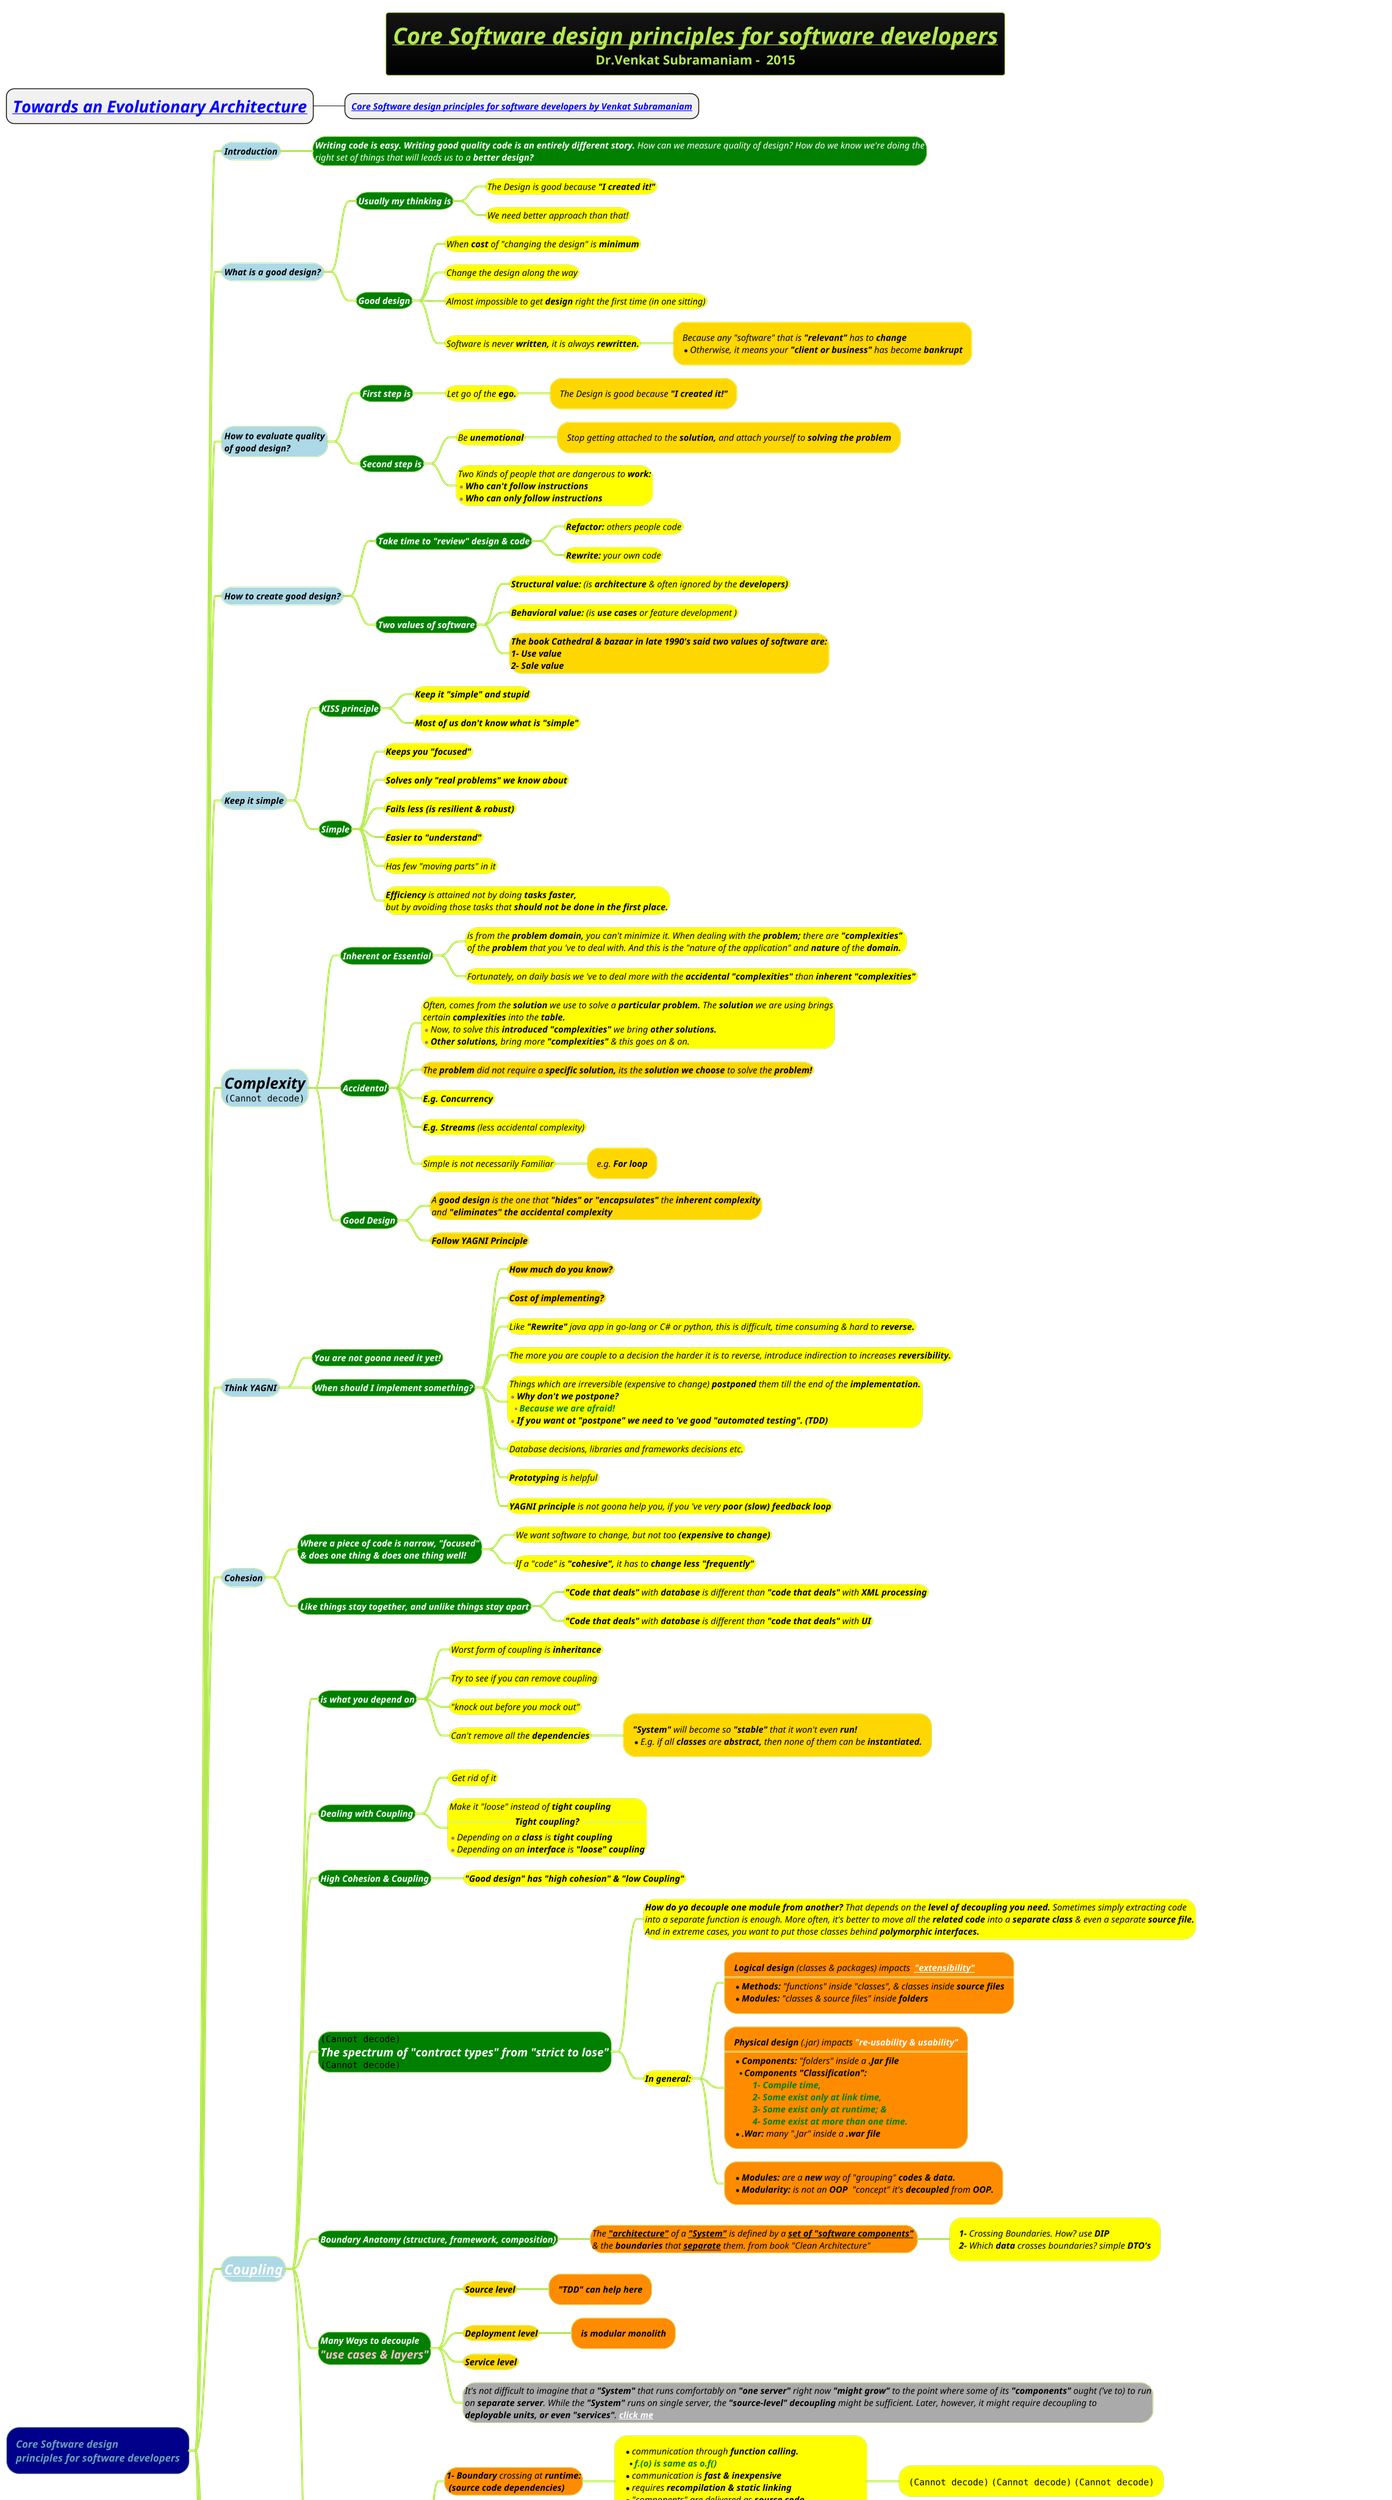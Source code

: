 @startmindmap
title =<i><b><u>Core Software design principles for software developers\nDr.Venkat Subramaniam -  2015
* =<i><b>[[docs/3-programming-languages/Venkat-Subramaniam/Towards-an-Evolutionary-Architecture.puml Towards an Evolutionary Architecture]]
** <i><b>[[https://www.youtube.com/watch?v=llGgO74uXMI&ab_channel=Devoxx Core Software design principles for software developers by Venkat Subramaniam]]
!theme hacker

*[#darkblue] <i>Core Software design \n<i>principles for software developers
**[#lightblue] <i><color #black><size:14>Introduction
***[#green]:<i><color #white><size:14>**Writing code is easy. Writing good quality code is an entirely different story.** How can we measure quality of design? How do we know we're doing the
<i><color #white><size:14>right set of things that will leads us to a <b>better design?;

**[#lightblue] <i><color #black><size:14>What is a good design?
***[#green] <i><color #white><size:14><b>Usually my thinking is
****[#yellow] <i><color #black><size:14>The Design is good because <b>"I created it!"
****[#yellow] <i><color #black><size:14>We need better approach than that!
***[#green] <i><color #white><size:14><b>Good design
****[#yellow] <i><color #black><size:14>When **cost** of "changing the design" is <b>minimum
****[#yellow] <i><color #black><size:14>Change the design along the way
****[#yellow] <i><color #black><size:14>Almost impossible to get **design** right the first time (in one sitting)
****[#yellow] <i><color #black><size:14>Software is never **written,** it is always <b>rewritten.
*****[#gold] <i><color #black><size:14>Because any "software" that is **"relevant"** has to <b>change\n*<i><color #black><size:14>Otherwise, it means your **"client or business"** has become <b>bankrupt
**[#lightblue] <i><color #black><size:14>How to evaluate quality\n<i><color #black><size:14>of good design?
***[#green] <i><color #white><size:14><b>First step is
****[#yellow] <i><color #black><size:14>Let go of the <b>ego.
*****[#gold] <i><color #black><size:14>The Design is good because <b>"I created it!"
***[#green] <i><color #white><size:14><b>Second step is
****[#yellow] <i><color #black><size:14>Be <b>unemotional
*****[#gold] <i><color #black><size:14>Stop getting attached to the **solution,** and attach yourself to <b>solving the problem
****[#yellow] <i><color #black><size:14>Two Kinds of people that are dangerous to <b>work:\n*<b><i><color #black><size:14>Who can't follow instructions \n*<b><i><color #black><size:14>Who can only follow instructions
**[#lightblue] <i><color #black><size:14>How to create good design?
***[#green] <i><color #white><size:14><b>Take time to "review" design & code
****[#yellow] <i><color #black><size:14><b>Refactor:</b> others people code
****[#yellow] <i><color #black><size:14><b>Rewrite:</b> your own code
***[#green] <i><color #white><size:14><b>Two values of software
****[#yellow] <i><color #black><size:14><b>Structural value: </b>(is **architecture** & often ignored by the <b>developers)
****[#yellow] <i><color #black><size:14><b>Behavioral value: </b>(is **use cases** or feature development )
****[#gold] <i><color #black><size:14><b>The book Cathedral & bazaar in late 1990's said two values of software are:\n<i><color #black><size:14><b>1- Use value\n<i><color #black><size:14><b>2- Sale value
**[#lightblue] <i><color #black><size:14>Keep it simple
***[#green] <i><color #white><size:14><b>KISS principle
****[#yellow] <i><color #black><size:14><b>Keep it "simple" and stupid
****[#yellow] <i><color #black><size:14><b>Most of us don't know what is <b>"simple"
***[#green] <i><color #white><size:14><b>Simple
****[#yellow] <i><color #black><size:14><b>Keeps you "focused"
****[#yellow] <i><color #black><size:14><b>Solves only "real problems" we know about
****[#yellow] <i><color #black><size:14><b>Fails less (is resilient & robust)
****[#yellow] <i><color #black><size:14><b>Easier to "understand"
****[#yellow] <i><color #black><size:14>Has few "moving parts" in it
****[#yellow] <i><color #black><size:14><b>Efficiency</b> is attained not by doing <b>tasks faster,\n<i><color #black><size:14>but by avoiding those tasks that <b>should not be done in the first place.
**[#lightblue] <i><color #black><size:24>Complexity\n<img:images/img_32.png>
***[#green] <i><color #white><size:14><b>Inherent or Essential
****[#yellow] <i><color #black><size:14>is from the **problem domain,** you can't minimize it. When dealing with the **problem;** there are **"complexities"** \n<i><color #black><size:14>of the **problem** that you 've to deal with. And this is the "nature of the application" and **nature** of the <b>domain.
****[#yellow] <i><color #black><size:14>Fortunately, on daily basis we 've to deal more with the <b>accidental "complexities"</b> than <b>inherent "complexities"
***[#green] <i><color #white><size:14><b>Accidental
****[#yellow]:<i><color #black><size:14>Often, comes from the **solution** we use to solve a **particular problem.** The **solution** we are using brings
<i><color #black><size:14>certain **complexities** into the <b>table.
*<i><color #black><size:14>Now, to solve this **introduced "complexities"** we bring <b>other solutions.
*<i><color #black><size:14>**Other solutions,** bring more **"complexities"** & this goes on & on.;
****[#gold] <i><color #black><size:14>The **problem** did not require a **specific solution,** its the **solution we choose** to solve the <b>problem!
****[#yellow] <i><color #black><size:14><b>E.g. Concurrency
****[#yellow] <i><color #black><size:14><b>E.g. Streams </b>(less accidental complexity)
****[#yellow] <i><color #black><size:14>Simple is not necessarily Familiar
*****[#gold] <i><color #black><size:14>e.g. <b>For loop
***[#green] <i><color #white><size:14><b>Good Design
****[#gold] <i><color #black><size:14>A **good design** is the one that **"hides" or "encapsulates"** the <b>inherent complexity\n<i><color #black><size:14>and <b>"eliminates" the <b>accidental complexity
****[#gold] <i><color #black><size:14><b>Follow YAGNI Principle
**[#lightblue] <i><color #black><size:14>Think YAGNI
***[#green] <i><color #white><size:14><b>You are not goona need it yet!
***[#green] <i><color #white><size:14><b>When should I implement something?
****[#gold] <i><color #black><size:14><b>How much do you know?
****[#gold] <i><color #black><size:14><b>Cost of implementing?
****[#yellow] <i><color #black><size:14>Like **"Rewrite"** java app in go-lang or C# or python, this is difficult, time consuming & hard to <b>reverse.
****[#yellow] <i><color #black><size:14>The more you are couple to a decision the harder it is to reverse, introduce indirection to increases <b>reversibility.
****[#yellow] <i><color #black><size:14>Things which are irreversible (expensive to change) **postponed** them till the end of the <b>implementation.\n*<b><i><color #black><size:14>Why don't we postpone?\n**<b><i><color #green><size:14>Because we are afraid!\n*<b><i><color #black><size:14>If you want ot "postpone" we need to 've good "automated testing". (TDD)
****[#yellow] <i><color #black><size:14>Database decisions, libraries and frameworks decisions etc.
****[#yellow] <i><color #black><size:14>**Prototyping** is helpful
****[#yellow] <i><color #black><size:14>**YAGNI principle** is not goona help you, if you 've very <b>poor (slow) feedback loop
**[#lightblue] <i><color #black><size:14>Cohesion
***[#green] <i><color #white><size:14><b>Where a piece of code is narrow, "focused"\n<i><color #white><size:14><b>& does one thing & does one thing well!
****[#yellow] <i><color #black><size:14>We want software to change, but not too <b>(expensive to change)
****[#yellow] <i><color #black><size:14>If a "code" is **"cohesive",** it has to <b>change less "frequently"
***[#green] <i><color #white><size:14><b>Like things stay together, and unlike things stay apart
****[#yellow] <i><color #black><size:14>**"Code that deals"** with **database** is different than **"code that deals"** with <b>XML processing
****[#yellow] <i><color #black><size:14>**"Code that deals"** with **database** is different than **"code that deals"** with <b>UI
**[#lightblue] <i><color #black><size:22>[[docs/3-programming-languages/Venkat-Subramaniam/images/img_51.png Coupling]]
***[#green] <i><color #white><size:14><b>is what you depend on
****[#yellow] <i><color #black><size:14>Worst form of coupling is <b>inheritance
****[#yellow] <i><color #black><size:14>Try to see if you can remove coupling
****[#yellow] <i><color #black><size:14>"knock out before you mock out"
****[#yellow] <i><color #black><size:14>Can't remove all the <b>dependencies
*****[#gold] <i><color #black><size:14>**"System"** will become so **"stable"** that it won't even <b>run!\n*<i><color #black><size:14>E.g. if all **classes** are **abstract,** then none of them can be <b>instantiated.

***[#green] <b><i><color #white><size:14>Dealing with Coupling
****[#yellow] <i><color #black><size:14> Get rid of it
****[#yellow]:<i><color #black><size:14>Make it "loose" instead of <b>tight coupling
==<b><i><color #black><size:14>Tight coupling?==
*<i><color #black><size:14>Depending on a <b>class</b> is <b>tight coupling
*<i><color #black><size:14>Depending on an<b> interface</b> is <b>"loose" coupling;
***[#green] <i><color #white><b><size:14>High Cohesion & Coupling
****[#yellow] <i><color #black><size:14><b>"Good design" has "high cohesion" & "low Coupling"
***[#green] <i><color #white><b><size:14><img:images/img_42.png>\n<i><color #white><b><size:18>The spectrum of "contract types" from "strict to lose"\n<img:images/img_46.png>
****[#yellow]:<i><color #black><size:14>**How do yo decouple one module from another?** That depends on the **level of decoupling you need.** Sometimes simply extracting code
<i><color #black><size:14>into a separate function is enough. More often, it's better to move all the **related code** into a **separate class** & even a separate **source file.**
<i><color #black><size:14>And in extreme cases, you want to put those classes behind <b>polymorphic interfaces.;

****[#yellow] <i><color #black><b><size:14>In general:
*****[#darkorange]:<i><color #black><size:14>**Logical design** (classes & packages) impacts <color #white><b> [[docs/3-programming-languages/Venkat-Subramaniam/Towards-an-Evolutionary-Architecture.puml "extensibility"]]
====
*<i><color #black><size:14>**Methods:** "functions" inside "classes", & classes inside <b>source files
*<i><color #black><size:14>**Modules:** "classes & source files" inside <b>folders;
*****[#darkorange]:<i><color #black><size:14>**Physical design** (.jar) impacts <color #white><b>"re-usability & usability"
====
*<i><color #black><size:14>**Components:** "folders" inside a <b>.Jar file
**<i><color #black><size:14>**Components "Classification":**
<i><color #green><size:14><b>\t1- Compile time,
<i><color #green><size:14><b>\t2- Some exist only at link time,
<i><color #green><size:14><b>\t3- Some exist only at runtime; &
<i><color #green><size:14><b>\t4- Some exist at more than one time.
*<i><color #black><size:14>**.War:** many ".Jar" inside a <b>.war file;
*****[#darkorange] *<i><color #black><size:14>**Modules:** are a **new** way of "grouping" <b>codes & data.\n*<i><color #black><size:14>**Modularity:** is not an **OOP**  "concept" it's **decoupled** from <b>OOP.
***[#green] <i><color #white><b><size:14>Boundary Anatomy (structure, framework, composition)
****[#darkorange] <i><color #black><size:14>The **<u>"architecture"</u>** of a **<u>"System"</u>** is defined by a <u>**set of "software components"**</u> \n<i><color #black><size:14>& the **boundaries** that <u><b>separate</u> them. from book "Clean Architecture"
*****[#yellow] <i><color #black><size:14>**1-** Crossing Boundaries. How? use <b>DIP\n<i><color #black><size:14>**2-** Which **data** crosses boundaries? simple <b>DTO's
***[#green] <i><color #white><size:14><b>Many Ways to decouple \n<i><b><color:pink><size:18>"use cases & layers"
****[#gold] <i><color #black><size:14><b>Source level
*****[#darkorange] <i><color #black><size:14><b>"TDD" can help here
****[#gold] <i><color #black><size:14><b>Deployment level
*****[#darkorange] <i><color #black><size:14><b>is modular monolith
****[#gold] <i><color #black><size:14><b>Service level
****[#a]:<i><color #black><size:14>It's not difficult to imagine that a **"System"** that runs comfortably on **"one server"** right now **"might grow"** to the point where some of its **"components"** ought ('ve to) to run
<i><color #black><size:14>on **separate server**. While the **"System"** runs on single server, the **"source-level" decoupling** might be sufficient. Later, however, it might require decoupling to
<i><color #black><size:14>**deployable units, or even "services"**. <b>[[docs/3-programming-languages/Venkat-Subramaniam/images/img_54.jpg click me]];
***[#green] <i><color #white><b><size:14>Software component \n<i><color #white><b><size:14>boundaries means:
****[#darkorange] <i><color #black><size:14>**1- Boundary** crossing at <b>runtime:\n<i><color #black><size:14> <b>(source code dependencies)
*****[#yellow]:*<i><color #black><size:14>communication through <b>function calling.
**<i><color #green><size:14><b>f.(o) is same as o.f()
*<i><color #black><size:14>communication is <b>fast & inexpensive
*<i><color #black><size:14>requires <b>recompilation & static linking
*<i><color #black><size:14>"components" are delivered as <b>source code
*<i><color #black><size:14>function calling is on "same" <b>processor & address space;
******[#yellow] <i><color #black><size:14><img:images/img_48.png> <img:images/img_53.jpg> <img:images/img_49.png>
****[#darkorange] <i><color #black><size:14>**2- Deployment**\n<i><color #black><size:14><b>component boundary
*****[#yellow]:*<i><color #black><size:14>communication through <b>function calling
*<i><color #black><size:14>communication is <b>fast & inexpensive
*<i><color #green><size:14>requires <b>no recompilation & supports dynamic linking
**<i><color #green><size:14>**changes** to the **"source code"** in one **module/class** don't
<i><color #green><size:14>     force others to be <b>rebuilt & redoplyed.
*<i><color #green><size:14>"components" are delivered as <b>.Jar, DLL, .class files in java
*<i><color #black><size:14>function calling is on "same" <b>processor & address space;
******[#yellow] <i><color #black><size:14><img:images/img_47.png>    <img:images/img_50.png>
*******[#a]:<i><color #black><size:14>**[[docs/3-programming-languages/Venkat-Subramaniam/images/complexity-knowledge-and-Modularity.jpg Modularity]]** decreases the **model-code gap** & increases <b>"abstraction"
<img:images/img_53.png>
<i><color #black><size:14>Still **cost is higher** because you 've to know about <b>[[docs/3-programming-languages/Venkat-Subramaniam/images/complexity-knowledge-and-Modularity.jpg modularity]] click me;
****[#darkorange] <i><color #black><size:14>**3- Thread boundary**
*****[#yellow] <i><color #black><size:14>are not boundaries both **source code dependencies & deployment component boundary** can make use of <b>threads.
****[#darkorange] <i><color #black><size:14>**4- Local Process boundary**
*****[#a]:*<b><i><color #black><size:14>[[docs/books/1-books-backlog/operating-system/operating-system.puml local process "communicate" with each other using "socket, shared memory, IPC, mail boxes or message queues"]]
*<i><color #black><size:14>communication across **local process** boundaries involve:
**<i><color #black><size:14><b>[[docs/books/1-books-backlog/operating-system/operating-system.puml operating system calls, data marshalling & decoding, & inter-process context switches which are moderately expensive]]
*<i><color #black><size:14>communication is <b>fast & expensive
*<i><color #yellow><size:14>local processes can be <b>statically or dynamically linked
*<i><color #yellow><size:14>"components" are delivered in <b>binary or .Jar, DLL</b> or some equivalent form.
*<i><color #yellow><size:14>Processes execute on "same" <b>processor or multi-core but "separate address space". [[docs/books/1-books-backlog/operating-system/operating-system.puml click me]];
****[#darkorange] <i><color #black><size:14>**5- Services Boundary:**
*****[#yellow]:*<i><color #black><size:14>Service is a <b>process
*<i><color #black><size:14>"Service" don't depend upon <b>physical location
*<i><color #black><size:14>Two communicating "services" may, or may not, operate in the "same" <b><u>physical processor or multi-core machine.
*<i><color #black><size:14>The **"services"** assume that all **"communication"** take place <b>over the network.
*<i><color #black><size:14>**Communication** across **"service boundaries"** are very **slow** compared to <b>function calls;
**[#lightblue] <i><color #black><size:14>Keep it DRY!
***[#green] <i><color #white><b><size:14>Don't Repeat yourself
****[#yellow]:<i><color #black><size:14>Don't duplicate <b>code
====
*<i><color #black><size:14>Every "piece of knowledge" in a "System" should 've <b><u>single unambiguous authoritative representation
*<i><color #black><size:14>It "reduces" the "cost" of "development"
*<i><color #black><size:14>The future you will thank you!
*<i><color #black><size:14><b>Do code refactor!
**<i><color #black><size:14><b>Some tools:
*** <i><color #black><size:14><b>CPD (Copy paste detector)
*** <i><color #black><size:14><b>Simian (means monkey)</b> Detects code if you copy & pasted code at several places;

****[#yellow] <i><color #black><size:14>Don't duplicate <b>effort
*****[#gold] <i><color #black><size:14><b>A cascade change
**[#lightblue] <i><color #black><size:14>Focus on "Single Responsibility Principle"
***[#green] <i><color #white><size:14><b>Long Methods
****[#yellow]:<i><color #black><size:14><b>//Comment...

<i><color #black><size:14>Code...

<i><color #black><size:14><b>//Comment...

<i><color #black><size:14>Code...

<i><color #black><size:14><b>//Comment...

<i><color #black><size:14>Code...

<i><color #black><size:14><b>//Comment...

<i><color #black><size:14>Code...;
*****[#gold]:<i><color #black><size:14><b>Long Methods are bad:</b>
*<i><color #black><size:14>Hard to test <b>(TDD)
*<i><color #black><size:14>Hard to read
*<i><color #black><size:14>Hard to remember
*<i><color #black><size:14>Obscured business rules
*<i><color #black><size:14>Hard to <b>reuse
*<i><color #black><size:14>Leads to duplication
*<i><color #black><size:14>many reasons to change
*<i><color #black><size:14>Can't be optimized by anything
*<i><color #black><size:14>Lot of variables...
*<i><color #black><size:14>Not developer friendly
*<i><color #black><size:14><b>Mixed levels
*<i><color #black><size:14>Obsolete comments
*<i><color #black><size:14>Hard to debug <b>(victim);
******[#yellow] <i><color #black><size:14><b>Opposite of:\n*<i><color #black><size:14><b>High Cohesion\n*<i><color #black><size:14><b>Low Coupling
****[#yellow]:<i><color #black><size:14><b>How "long" is a "long method"?
*<i><color #black><size:14><b>The answer is <b>"SLAP"</b> (Single Level of Abstraction)
*<i><color #black><size:14>Don't comment "bad code" instead <b>refactor bad code
*<i><color #black><size:14>Don't comment **"What",** instead <b>comment "Why"
*<i><color #black><size:14>A good code is like a <b>joke
**<i><color #black><size:14>refactor it if it doesnt work;
***[#green] <i><color #white><size:14><b>SLAP
***[#green] <i><color #white><size:14><b>Compose Method Pattern
****[#gold] <i><color #black><size:14><b>Self documenting code
**[#lightblue] <i><color #black><size:14>Don't violate the \n<i><color #black><size:14>Open-Closed Principle (OCP)
***[#green] <i><color #white><size:14><b>"Software module" should be "open" for\n<i><color #white><size:14><b>"extension" but "closed" for "modification"
****[#gold] <i><color #black><size:14><b>Abstraction
****[#gold] <i><color #black><size:14><b>Polymorphism
***[#green] <i><color #white><size:14><b>Two options: to make an "enhancement":
****[#gold] <i><color #black><size:14><b>1- Change an existing code <size:20><&circle-x>
****[#gold] <i><color #black><size:14><b>2- Add a small new "module" of code <&check>
***[#green] <i><color #white><size:14><b>A class/code can't be "infinitely extensible,"
****[#gold] <i><color #black><size:14>It is only extensible for <b>"what you design for"!
****[#gold] <i><color #black><size:14>Who can make extensible?\n*<i><color #black><size:14>We need to know <b>software & domain knowledge
***[#green] <i><color #white><b><size:14>Three Kinds of people in we work with:
****[#yellow] *<i><color #black><size:14><b>People with domain knowledge but no clue of Software design\n*<i><color #black><size:14>Too many in an organization
****[#yellow] *<i><color #black><size:14><b>People with no clue of domain knowledge but with knowledge the Software design\n*<i><color #black><size:14>Too many in an organization
****[#gold] *<i><color #black><size:18><b>People with domain knowledge & also knowledge of the Software design\n*<i><color #black><size:14>Very few in an organization
**[#lightblue] <i><color #black><size:14>Keep in mind \n<i><color #black><size:14>Liskov's Substitution Principle
***[#green] <i><color #white><b><size:14>Inheritance overused
****[#gold] *<i><color #black><size:14>Bad thing!
***[#green] <i><color #white><b><size:14>Inheritance should be used \n<i><color #white><b><size:14>only for substitutability
****[#gold] *<i><color #black><size:14>If **an object of B** should be "used" anywhere **an object of of A** is used then use <b>inheritance.
****[#gold] *<i><color #black><size:14>If **an object of B** should "use" **an object of A**, then use <b>"composition or delegation".
****[#yellow] *<i><color #black><size:14>**Inheritance** demands more from a "developer" than **composition or delegation** does.
****[#yellow]:*<i><color #black><size:14>**Services** of the **derived class** should "require" no more & "promise" no less than the corresponding
<i><color #black><size:14>**"services"** of the <b>base class.
==<i><color #black><b><size:14>Why?==
*<i><color #black><size:14>**Reason:** The "user" of a **base class** should be able to "use" an **instance** of a <b>derived class</b> without
<i><color #black><size:14>knowing the difference.
==<i><color #black><b><size:14>How?==
*<i><color #black><size:14>You & I 've to make sure that we protect it at the <b>"code level."</b> Otherwise design begins to fall apart.
<i><color #black><size:14>And we don't know why it's falling apart.
*<i><color #black><size:14>Violation of the <b>"Liskov's substitution principle"</b> may result in violation of the <b>Open-Closed Principle (OCP);
***[#green] <i><color #white><b><size:14>Good
****[#yellow] <i><color #black><size:14>Public vs. protected in base vs. derived class
****[#yellow] <i><color #black><size:14>Derived functions can't throw any new checked exceptions no thrown by the base class (Unless the new exception extends the old one...)
****[#yellow] <i><color #black><size:14>Collection of derived class does not extend from collection of base class.
****[#yellow]:<i><color #black><size:14>Use **Composition or delegation** instead of **inheritance** unless:
*<i><color #black><size:14>You want <b>substitutability;
***[#green] <i><color #white><b><size:14>Bad
****[#gold]:<b><i><color #black><size:14>Should I violate LSP or should I violate DRY & OCP?
<i><color #black><size:14>If I violate LSP then the user of the class probably is gonna violate <b>OCP.</b> I would rather violate it, then violate myself & force to violate as well
<i><color #black><size:14>the sin is in me I don't want you the part of sin as a user of my class.
==<i><color #black><size:14><b><u>What if I don't had to violate it at all?==;
**[#lightblue] <i><color #black><size:14>Decouple using the \n<i><color #black><size:14>Dependency Inversion Principle
***[#yellow] <i><color #black><size:14>"Every single line of **code"** that **"uses"** the "**new** keyword" violates <b>"DIP".
***[#green] <i><color #white><b><size:14>A "class" should not "depend" on "another class", they both should\n<i><color #white><b><size:14>'ve to "depend" on an "abstraction" (interface<color:lime>/abstract) class.
****[#yellow] <i><color #black><size:14>lowers the coupling
****[#yellow] <i><color #black><b><size:14>Use with caution
****[#yellow] <i><color #black><size:14>**Interface/Abstract class** has its own drawback
****[#yellow] <i><color #black><size:14>Use more **lambda expressions** as "implementors" of \n<i><color #black><size:14>the **interface/abstract classes** rather than using the \n<i><color #black><size:14>"anonymous inner classes" or "regular classes".
**[#lightblue] <i><color #black><size:14>Keep "interfaces Cohesive" with \n<i><color #black><size:14>"Interface Segregation Principle"
***[#green] <i><color #white><b><size:14>
****[#yellow] <i><color #black><size:14>Really is **"cohesion", "Single Responsibility Principle" (SRP)** \n<i><color #black><size:14>but at the <b>interface-level.
**[#lightblue] <i><color #black><size:14>When to apply these principles?
***[#green] <i><color #white><b><size:18>2-Phases \n<i><color #white><b><size:18>of Design:
****[#yellow]:<i><color #black><size:14>**Strategic Design:** very high-level design.
*<i><color #black><size:14>Gives "direction & ideas" <b>to go to.
*<i><color #black><size:14>**SOLID, YAGNI, DRY, & other principles** are used **little bit** during <b>strategic design.;
****[#yellow]:<i><color #black><size:14>**Tactical Design:** often low-level design,
*<i><color #black><size:14>Paves the way to refine those "directions & ideas" into realities of the project
*<i><color #black><size:14>**SOLID, YAGNI, DRY, & other principles** are used **a lot** during <b>tactical design.;
***[#green] <i><color #white><b><size:18>How to apply these principles?
****[#gold] <i><color #black><size:14>Machine Learning <b>"Model" "Testing" is different than <b>(TDD)</b> that is:
*****[#gold] <i><color #black><size:11><b>"Testing" "Model's"
******[#darkorange] <i><color #black><size:14>**1-** Prediction\n<i><color #black><size:14>**2-** Pattern recognition\n<i><color #black><size:14>**3-** Optimization & decision making
****[#yellow] <i><color #black><size:14>**1-** Use as a way to discuss **"among developers",** sit down with "developers" & say \n<i><color #black><size:14>hey if we do this we may **violate LSP or OCP or DIP.** So apply <b>YAGNI & postpone
****[#yellow]:<i><color #black><size:14>**2-** Use during <b>(TDD)
==<i><color #black><size:14><b>How?==
*<i><color #black><size:14>When start writing **Test cases**, ask "yourself" the following <b>questions:
**<i><color #black><size:14>What does this **"test"** do?
**<i><color #black><size:14>How does this "feels" to "use" this <b>object?
**<i><color #black><size:14>What are the <b>consequences?
***<i><color #black><size:14>Am I increasing coupling when I'm using this particular object?
***<i><color #black><size:14>What is <b>"cohesion"?
****<i><color #black><size:14>What is the **"responsibility"** of the "class" I'm <b>designing?
****<i><color #black><size:14>If I **"use"** this particular **"code"**, am I going to **violate (OCP)** here?
****<i><color #black><size:14>Should I really "use" **DIP** to gain access & **test** this <b>code?
<img:images/img_44.png>;
****[#gold] <i><color #black><size:14>**3-** Micheal Feathers: said In "OOP" we **"encapsulate"** the **"moving parts"**, in "FP" we **"eliminate"** the <b>"moving parts"
**[#lightblue] <i><color #black><size:14>Summary

@endmindmap
